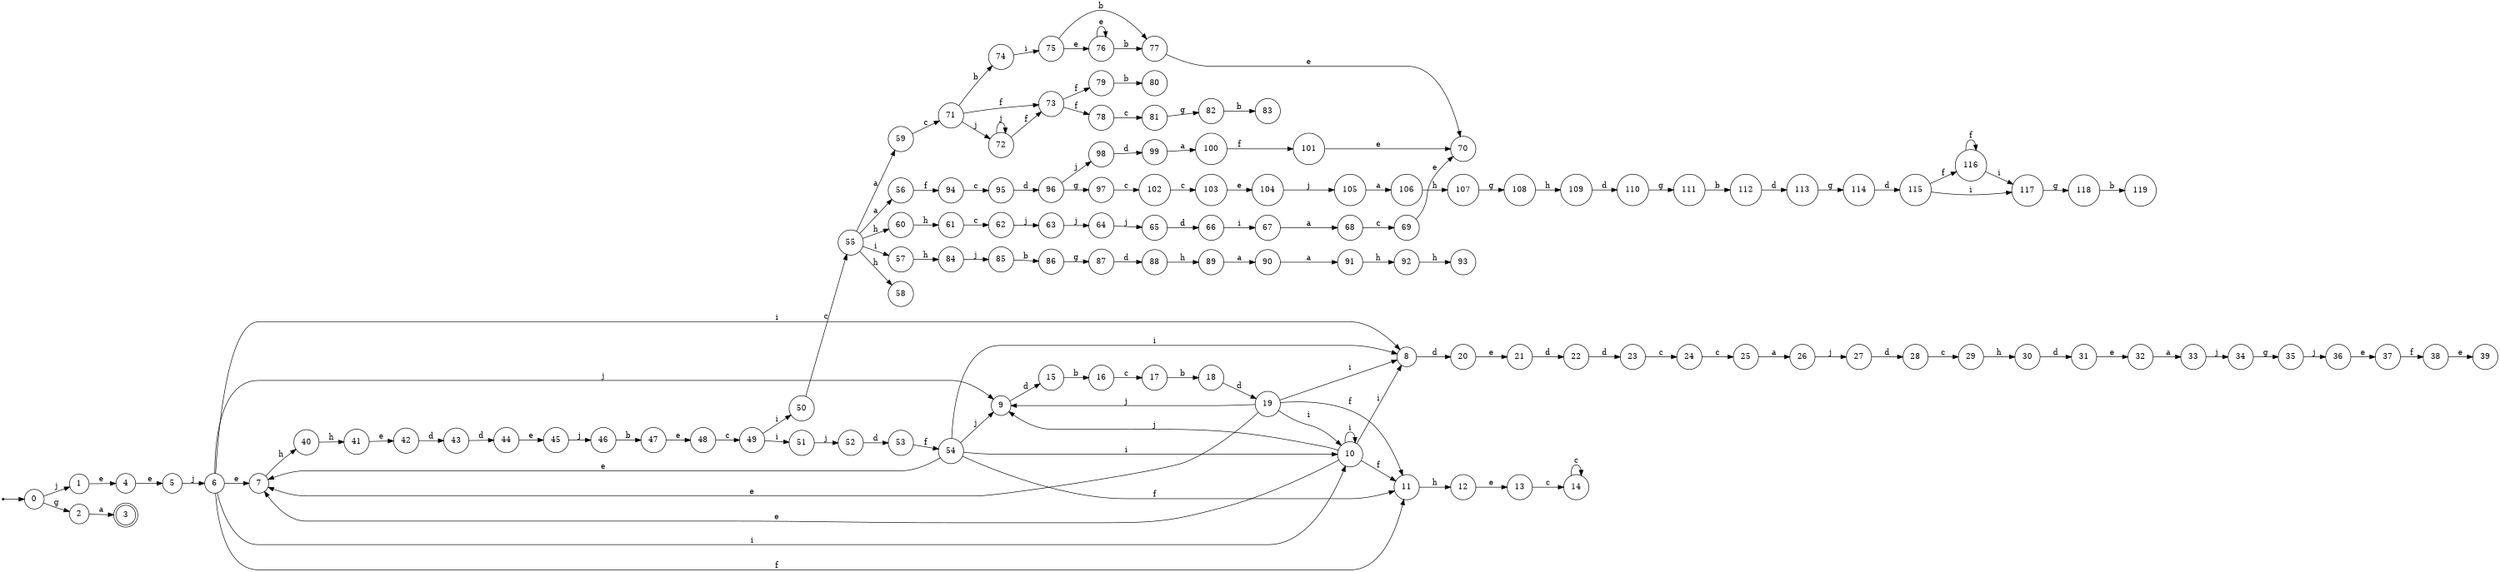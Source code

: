 digraph finite_state_machine {
rankdir=LR;
size="20,20";
node [shape = point]; "dummy0"
node [shape = circle]; "0";
"dummy0" -> "0";
node [shape = circle]; "1";
node [shape = circle]; "2";
node [shape = doublecircle]; "3";node [shape = circle]; "4";
node [shape = circle]; "5";
node [shape = circle]; "6";
node [shape = circle]; "7";
node [shape = circle]; "8";
node [shape = circle]; "9";
node [shape = circle]; "10";
node [shape = circle]; "11";
node [shape = circle]; "12";
node [shape = circle]; "13";
node [shape = circle]; "14";
node [shape = circle]; "15";
node [shape = circle]; "16";
node [shape = circle]; "17";
node [shape = circle]; "18";
node [shape = circle]; "19";
node [shape = circle]; "20";
node [shape = circle]; "21";
node [shape = circle]; "22";
node [shape = circle]; "23";
node [shape = circle]; "24";
node [shape = circle]; "25";
node [shape = circle]; "26";
node [shape = circle]; "27";
node [shape = circle]; "28";
node [shape = circle]; "29";
node [shape = circle]; "30";
node [shape = circle]; "31";
node [shape = circle]; "32";
node [shape = circle]; "33";
node [shape = circle]; "34";
node [shape = circle]; "35";
node [shape = circle]; "36";
node [shape = circle]; "37";
node [shape = circle]; "38";
node [shape = circle]; "39";
node [shape = circle]; "40";
node [shape = circle]; "41";
node [shape = circle]; "42";
node [shape = circle]; "43";
node [shape = circle]; "44";
node [shape = circle]; "45";
node [shape = circle]; "46";
node [shape = circle]; "47";
node [shape = circle]; "48";
node [shape = circle]; "49";
node [shape = circle]; "50";
node [shape = circle]; "51";
node [shape = circle]; "52";
node [shape = circle]; "53";
node [shape = circle]; "54";
node [shape = circle]; "55";
node [shape = circle]; "56";
node [shape = circle]; "57";
node [shape = circle]; "58";
node [shape = circle]; "59";
node [shape = circle]; "60";
node [shape = circle]; "61";
node [shape = circle]; "62";
node [shape = circle]; "63";
node [shape = circle]; "64";
node [shape = circle]; "65";
node [shape = circle]; "66";
node [shape = circle]; "67";
node [shape = circle]; "68";
node [shape = circle]; "69";
node [shape = circle]; "70";
node [shape = circle]; "71";
node [shape = circle]; "72";
node [shape = circle]; "73";
node [shape = circle]; "74";
node [shape = circle]; "75";
node [shape = circle]; "76";
node [shape = circle]; "77";
node [shape = circle]; "78";
node [shape = circle]; "79";
node [shape = circle]; "80";
node [shape = circle]; "81";
node [shape = circle]; "82";
node [shape = circle]; "83";
node [shape = circle]; "84";
node [shape = circle]; "85";
node [shape = circle]; "86";
node [shape = circle]; "87";
node [shape = circle]; "88";
node [shape = circle]; "89";
node [shape = circle]; "90";
node [shape = circle]; "91";
node [shape = circle]; "92";
node [shape = circle]; "93";
node [shape = circle]; "94";
node [shape = circle]; "95";
node [shape = circle]; "96";
node [shape = circle]; "97";
node [shape = circle]; "98";
node [shape = circle]; "99";
node [shape = circle]; "100";
node [shape = circle]; "101";
node [shape = circle]; "102";
node [shape = circle]; "103";
node [shape = circle]; "104";
node [shape = circle]; "105";
node [shape = circle]; "106";
node [shape = circle]; "107";
node [shape = circle]; "108";
node [shape = circle]; "109";
node [shape = circle]; "110";
node [shape = circle]; "111";
node [shape = circle]; "112";
node [shape = circle]; "113";
node [shape = circle]; "114";
node [shape = circle]; "115";
node [shape = circle]; "116";
node [shape = circle]; "117";
node [shape = circle]; "118";
node [shape = circle]; "119";
"0" -> "1" [label = "j"];
 "0" -> "2" [label = "g"];
 "2" -> "3" [label = "a"];
 "1" -> "4" [label = "e"];
 "4" -> "5" [label = "e"];
 "5" -> "6" [label = "j"];
 "6" -> "7" [label = "e"];
 "6" -> "8" [label = "i"];
 "6" -> "10" [label = "i"];
 "6" -> "9" [label = "j"];
 "6" -> "11" [label = "f"];
 "11" -> "12" [label = "h"];
 "12" -> "13" [label = "e"];
 "13" -> "14" [label = "c"];
 "14" -> "14" [label = "c"];
 "10" -> "8" [label = "i"];
 "10" -> "10" [label = "i"];
 "10" -> "7" [label = "e"];
 "10" -> "9" [label = "j"];
 "10" -> "11" [label = "f"];
 "9" -> "15" [label = "d"];
 "15" -> "16" [label = "b"];
 "16" -> "17" [label = "c"];
 "17" -> "18" [label = "b"];
 "18" -> "19" [label = "d"];
 "19" -> "9" [label = "j"];
 "19" -> "7" [label = "e"];
 "19" -> "8" [label = "i"];
 "19" -> "10" [label = "i"];
 "19" -> "11" [label = "f"];
 "8" -> "20" [label = "d"];
 "20" -> "21" [label = "e"];
 "21" -> "22" [label = "d"];
 "22" -> "23" [label = "d"];
 "23" -> "24" [label = "c"];
 "24" -> "25" [label = "c"];
 "25" -> "26" [label = "a"];
 "26" -> "27" [label = "j"];
 "27" -> "28" [label = "d"];
 "28" -> "29" [label = "c"];
 "29" -> "30" [label = "h"];
 "30" -> "31" [label = "d"];
 "31" -> "32" [label = "e"];
 "32" -> "33" [label = "a"];
 "33" -> "34" [label = "j"];
 "34" -> "35" [label = "g"];
 "35" -> "36" [label = "j"];
 "36" -> "37" [label = "e"];
 "37" -> "38" [label = "f"];
 "38" -> "39" [label = "e"];
 "7" -> "40" [label = "h"];
 "40" -> "41" [label = "h"];
 "41" -> "42" [label = "e"];
 "42" -> "43" [label = "d"];
 "43" -> "44" [label = "d"];
 "44" -> "45" [label = "e"];
 "45" -> "46" [label = "j"];
 "46" -> "47" [label = "b"];
 "47" -> "48" [label = "e"];
 "48" -> "49" [label = "c"];
 "49" -> "50" [label = "i"];
 "49" -> "51" [label = "i"];
 "51" -> "52" [label = "j"];
 "52" -> "53" [label = "d"];
 "53" -> "54" [label = "f"];
 "54" -> "7" [label = "e"];
 "54" -> "8" [label = "i"];
 "54" -> "10" [label = "i"];
 "54" -> "9" [label = "j"];
 "54" -> "11" [label = "f"];
 "50" -> "55" [label = "c"];
 "55" -> "56" [label = "a"];
 "55" -> "59" [label = "a"];
 "55" -> "57" [label = "i"];
 "55" -> "58" [label = "h"];
 "55" -> "60" [label = "h"];
 "60" -> "61" [label = "h"];
 "61" -> "62" [label = "c"];
 "62" -> "63" [label = "j"];
 "63" -> "64" [label = "j"];
 "64" -> "65" [label = "j"];
 "65" -> "66" [label = "d"];
 "66" -> "67" [label = "i"];
 "67" -> "68" [label = "a"];
 "68" -> "69" [label = "c"];
 "69" -> "70" [label = "e"];
 "59" -> "71" [label = "c"];
 "71" -> "72" [label = "j"];
 "71" -> "73" [label = "f"];
 "71" -> "74" [label = "b"];
 "74" -> "75" [label = "i"];
 "75" -> "76" [label = "e"];
 "75" -> "77" [label = "b"];
 "77" -> "70" [label = "e"];
 "76" -> "76" [label = "e"];
 "76" -> "77" [label = "b"];
 "73" -> "78" [label = "f"];
 "73" -> "79" [label = "f"];
 "79" -> "80" [label = "b"];
 "78" -> "81" [label = "c"];
 "81" -> "82" [label = "g"];
 "82" -> "83" [label = "b"];
 "72" -> "72" [label = "j"];
 "72" -> "73" [label = "f"];
 "57" -> "84" [label = "h"];
 "84" -> "85" [label = "j"];
 "85" -> "86" [label = "b"];
 "86" -> "87" [label = "g"];
 "87" -> "88" [label = "d"];
 "88" -> "89" [label = "h"];
 "89" -> "90" [label = "a"];
 "90" -> "91" [label = "a"];
 "91" -> "92" [label = "h"];
 "92" -> "93" [label = "h"];
 "56" -> "94" [label = "f"];
 "94" -> "95" [label = "c"];
 "95" -> "96" [label = "d"];
 "96" -> "97" [label = "g"];
 "96" -> "98" [label = "j"];
 "98" -> "99" [label = "d"];
 "99" -> "100" [label = "a"];
 "100" -> "101" [label = "f"];
 "101" -> "70" [label = "e"];
 "97" -> "102" [label = "c"];
 "102" -> "103" [label = "c"];
 "103" -> "104" [label = "e"];
 "104" -> "105" [label = "j"];
 "105" -> "106" [label = "a"];
 "106" -> "107" [label = "h"];
 "107" -> "108" [label = "g"];
 "108" -> "109" [label = "h"];
 "109" -> "110" [label = "d"];
 "110" -> "111" [label = "g"];
 "111" -> "112" [label = "b"];
 "112" -> "113" [label = "d"];
 "113" -> "114" [label = "g"];
 "114" -> "115" [label = "d"];
 "115" -> "116" [label = "f"];
 "115" -> "117" [label = "i"];
 "117" -> "118" [label = "g"];
 "118" -> "119" [label = "b"];
 "116" -> "116" [label = "f"];
 "116" -> "117" [label = "i"];
 }

